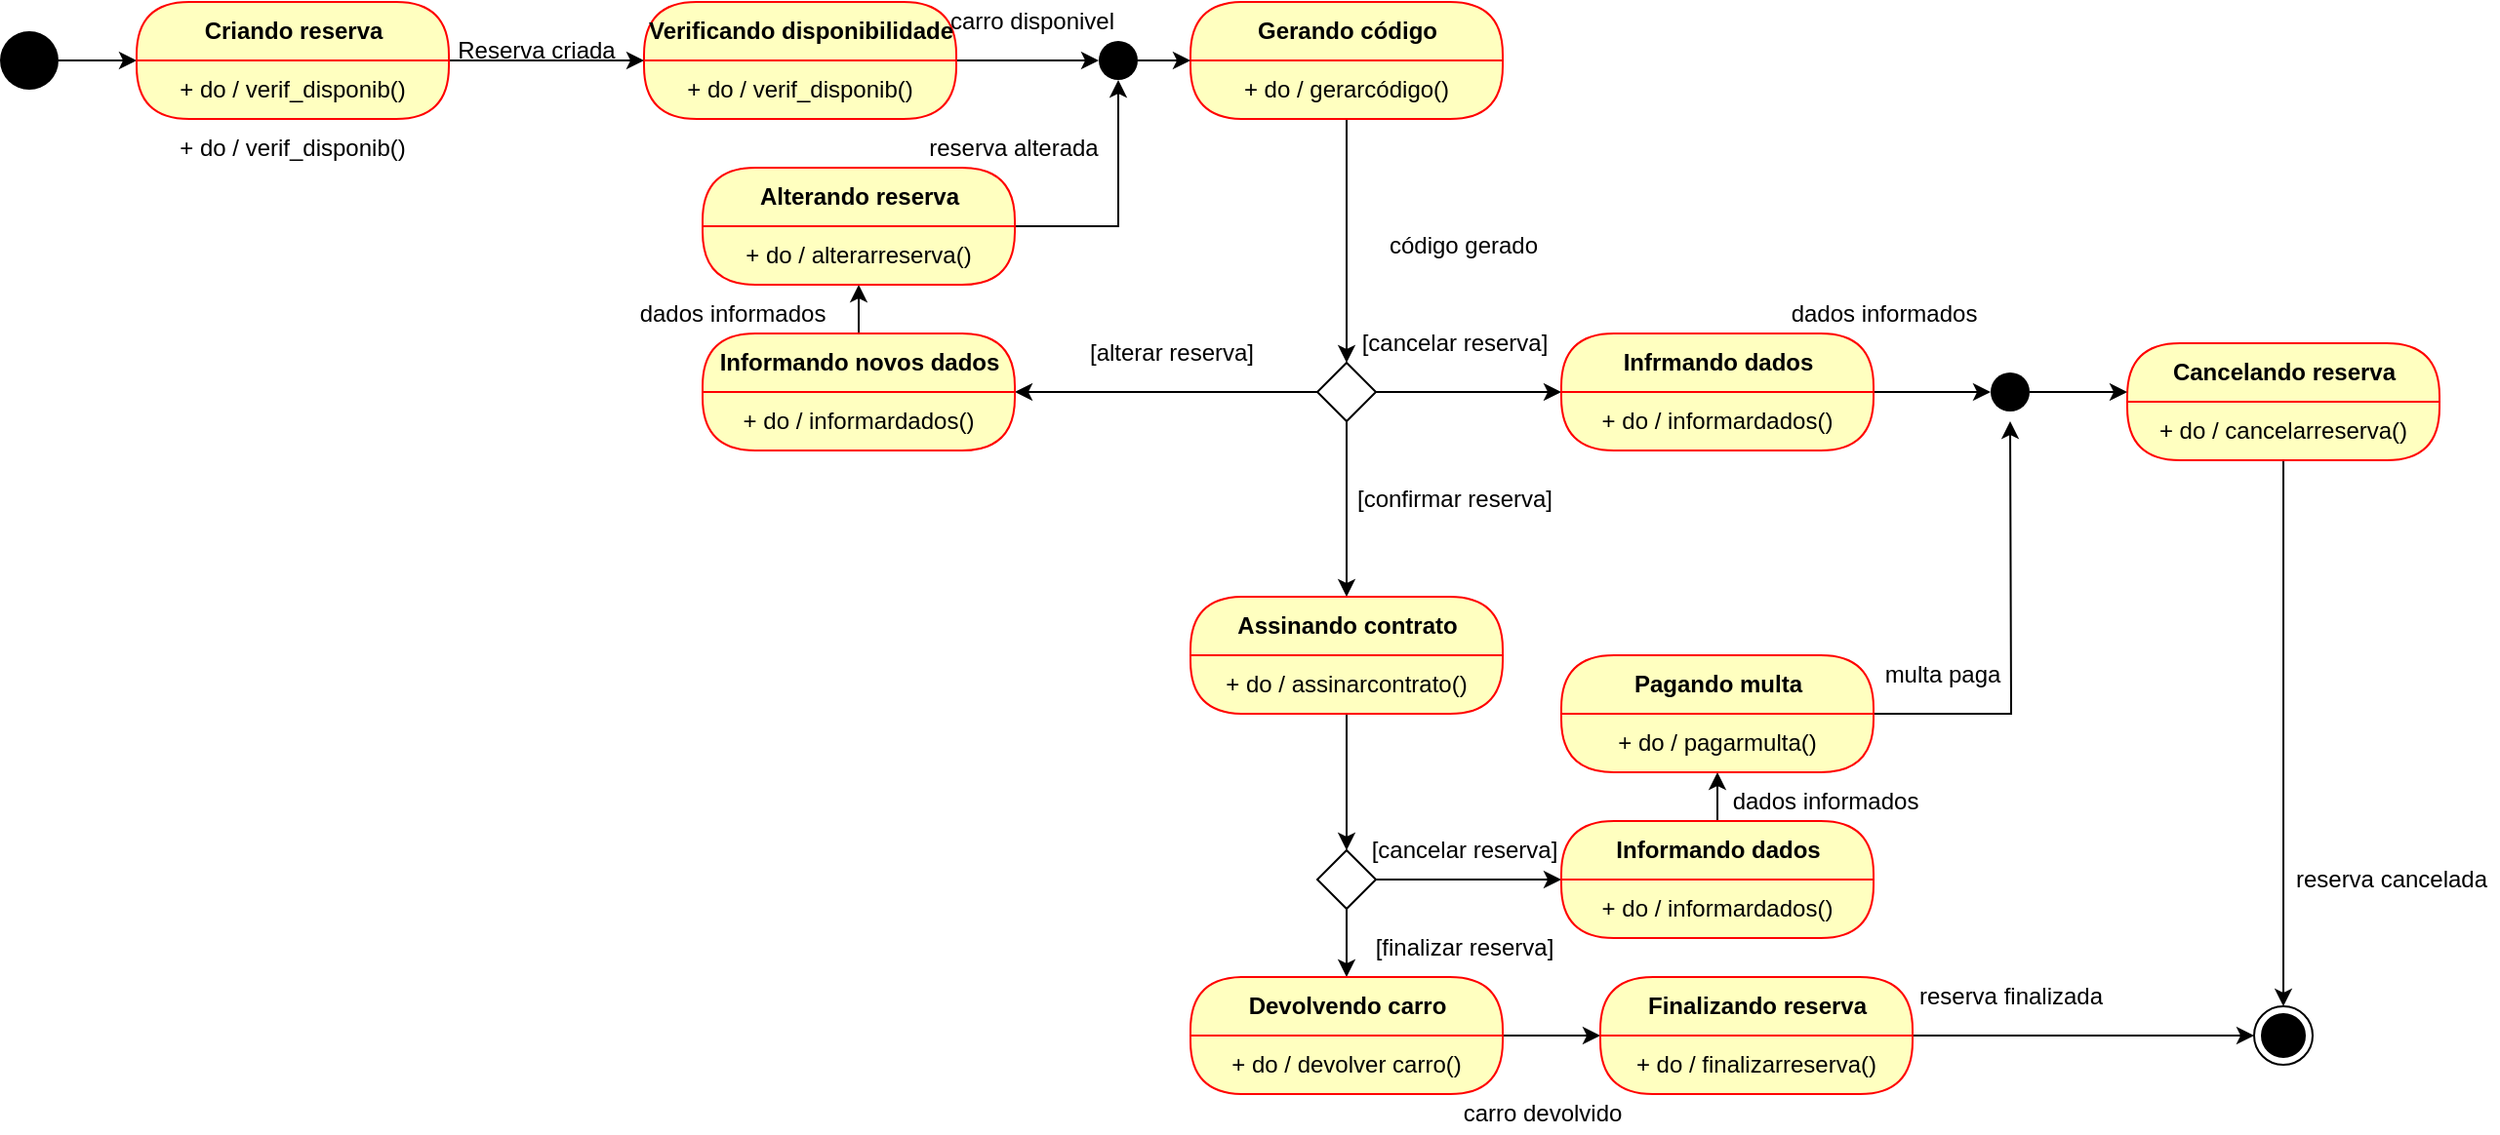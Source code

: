 <mxfile version="22.1.2" type="device">
  <diagram id="mhqWbukmq2FxmOKYo7Oc" name="Página-1">
    <mxGraphModel dx="2261" dy="844" grid="1" gridSize="10" guides="1" tooltips="1" connect="1" arrows="1" fold="1" page="1" pageScale="1" pageWidth="827" pageHeight="1169" math="0" shadow="0">
      <root>
        <mxCell id="0" />
        <mxCell id="1" parent="0" />
        <mxCell id="2JMWE4HBdI-SLsV8_ODN-9" style="edgeStyle=orthogonalEdgeStyle;rounded=0;orthogonalLoop=1;jettySize=auto;html=1;" parent="1" source="2JMWE4HBdI-SLsV8_ODN-2" edge="1">
          <mxGeometry relative="1" as="geometry">
            <mxPoint x="-90" y="85" as="targetPoint" />
          </mxGeometry>
        </mxCell>
        <mxCell id="2JMWE4HBdI-SLsV8_ODN-2" value="" style="ellipse;fillColor=#000000;strokeColor=none;" parent="1" vertex="1">
          <mxGeometry x="-160" y="70" width="30" height="30" as="geometry" />
        </mxCell>
        <mxCell id="qkM7CXeB7Ian-T2rjiAB-50" style="edgeStyle=orthogonalEdgeStyle;rounded=0;orthogonalLoop=1;jettySize=auto;html=1;entryX=0;entryY=0.5;entryDx=0;entryDy=0;" parent="1" source="2JMWE4HBdI-SLsV8_ODN-3" target="qkM7CXeB7Ian-T2rjiAB-47" edge="1">
          <mxGeometry relative="1" as="geometry" />
        </mxCell>
        <mxCell id="2JMWE4HBdI-SLsV8_ODN-3" value="Verificando disponibilidade" style="swimlane;html=1;fontStyle=1;align=center;verticalAlign=middle;childLayout=stackLayout;horizontal=1;startSize=30;horizontalStack=0;resizeParent=0;resizeLast=1;container=0;fontColor=#000000;collapsible=0;rounded=1;arcSize=30;strokeColor=#ff0000;fillColor=#ffffc0;swimlaneFillColor=#ffffc0;dropTarget=0;" parent="1" vertex="1">
          <mxGeometry x="170" y="55" width="160" height="60" as="geometry" />
        </mxCell>
        <mxCell id="2JMWE4HBdI-SLsV8_ODN-4" value="+ do / verif_disponib()" style="text;html=1;strokeColor=none;fillColor=none;align=center;verticalAlign=middle;spacingLeft=4;spacingRight=4;whiteSpace=wrap;overflow=hidden;rotatable=0;fontColor=#000000;" parent="2JMWE4HBdI-SLsV8_ODN-3" vertex="1">
          <mxGeometry y="30" width="160" height="30" as="geometry" />
        </mxCell>
        <mxCell id="2JMWE4HBdI-SLsV8_ODN-11" value="Subtitle" style="text;html=1;strokeColor=none;fillColor=none;align=center;verticalAlign=middle;spacingLeft=4;spacingRight=4;whiteSpace=wrap;overflow=hidden;rotatable=0;fontColor=#000000;" parent="2JMWE4HBdI-SLsV8_ODN-3" vertex="1">
          <mxGeometry y="60" width="160" as="geometry" />
        </mxCell>
        <mxCell id="qkM7CXeB7Ian-T2rjiAB-78" value="+ do / alterarreserva()" style="text;html=1;strokeColor=none;fillColor=none;align=center;verticalAlign=middle;spacingLeft=4;spacingRight=4;whiteSpace=wrap;overflow=hidden;rotatable=0;fontColor=#000000;" parent="2JMWE4HBdI-SLsV8_ODN-3" vertex="1">
          <mxGeometry y="60" width="160" as="geometry" />
        </mxCell>
        <mxCell id="2JMWE4HBdI-SLsV8_ODN-19" style="edgeStyle=orthogonalEdgeStyle;rounded=0;orthogonalLoop=1;jettySize=auto;html=1;" parent="1" source="2JMWE4HBdI-SLsV8_ODN-12" edge="1">
          <mxGeometry relative="1" as="geometry">
            <mxPoint x="530" y="240" as="targetPoint" />
          </mxGeometry>
        </mxCell>
        <mxCell id="2JMWE4HBdI-SLsV8_ODN-12" value="Gerando código" style="swimlane;html=1;fontStyle=1;align=center;verticalAlign=middle;childLayout=stackLayout;horizontal=1;startSize=30;horizontalStack=0;resizeParent=0;resizeLast=1;container=0;fontColor=#000000;collapsible=0;rounded=1;arcSize=30;strokeColor=#ff0000;fillColor=#ffffc0;swimlaneFillColor=#ffffc0;dropTarget=0;" parent="1" vertex="1">
          <mxGeometry x="450" y="55" width="160" height="60" as="geometry" />
        </mxCell>
        <mxCell id="2JMWE4HBdI-SLsV8_ODN-13" value="+ do / gerarcódigo()" style="text;html=1;strokeColor=none;fillColor=none;align=center;verticalAlign=middle;spacingLeft=4;spacingRight=4;whiteSpace=wrap;overflow=hidden;rotatable=0;fontColor=#000000;" parent="2JMWE4HBdI-SLsV8_ODN-12" vertex="1">
          <mxGeometry y="30" width="160" height="30" as="geometry" />
        </mxCell>
        <mxCell id="2JMWE4HBdI-SLsV8_ODN-14" value="Subtitle" style="text;html=1;strokeColor=none;fillColor=none;align=center;verticalAlign=middle;spacingLeft=4;spacingRight=4;whiteSpace=wrap;overflow=hidden;rotatable=0;fontColor=#000000;" parent="2JMWE4HBdI-SLsV8_ODN-12" vertex="1">
          <mxGeometry y="60" width="160" as="geometry" />
        </mxCell>
        <mxCell id="2JMWE4HBdI-SLsV8_ODN-16" value="Reserva criada" style="text;html=1;strokeColor=none;fillColor=none;align=center;verticalAlign=middle;whiteSpace=wrap;rounded=0;" parent="1" vertex="1">
          <mxGeometry x="60" y="70" width="110" height="20" as="geometry" />
        </mxCell>
        <mxCell id="2JMWE4HBdI-SLsV8_ODN-17" value="carro disponivel" style="text;html=1;strokeColor=none;fillColor=none;align=center;verticalAlign=middle;whiteSpace=wrap;rounded=0;" parent="1" vertex="1">
          <mxGeometry x="324" y="55" width="90" height="20" as="geometry" />
        </mxCell>
        <mxCell id="2JMWE4HBdI-SLsV8_ODN-20" value="código gerado" style="text;html=1;strokeColor=none;fillColor=none;align=center;verticalAlign=middle;whiteSpace=wrap;rounded=0;" parent="1" vertex="1">
          <mxGeometry x="540" y="170" width="100" height="20" as="geometry" />
        </mxCell>
        <mxCell id="2JMWE4HBdI-SLsV8_ODN-42" value="" style="ellipse;html=1;shape=endState;fillColor=#000000;strokeColor=#000000;" parent="1" vertex="1">
          <mxGeometry x="995" y="570" width="30" height="30" as="geometry" />
        </mxCell>
        <mxCell id="qkM7CXeB7Ian-T2rjiAB-10" style="edgeStyle=orthogonalEdgeStyle;rounded=0;orthogonalLoop=1;jettySize=auto;html=1;" parent="1" source="IKNXcpza5GRsG5D0cPsy-1" edge="1">
          <mxGeometry relative="1" as="geometry">
            <mxPoint x="360" y="255" as="targetPoint" />
          </mxGeometry>
        </mxCell>
        <mxCell id="qkM7CXeB7Ian-T2rjiAB-15" style="edgeStyle=orthogonalEdgeStyle;rounded=0;orthogonalLoop=1;jettySize=auto;html=1;entryX=0.5;entryY=0;entryDx=0;entryDy=0;" parent="1" source="IKNXcpza5GRsG5D0cPsy-1" target="qkM7CXeB7Ian-T2rjiAB-11" edge="1">
          <mxGeometry relative="1" as="geometry" />
        </mxCell>
        <mxCell id="qkM7CXeB7Ian-T2rjiAB-16" style="edgeStyle=orthogonalEdgeStyle;rounded=0;orthogonalLoop=1;jettySize=auto;html=1;" parent="1" source="IKNXcpza5GRsG5D0cPsy-1" edge="1">
          <mxGeometry relative="1" as="geometry">
            <mxPoint x="640" y="255" as="targetPoint" />
          </mxGeometry>
        </mxCell>
        <mxCell id="IKNXcpza5GRsG5D0cPsy-1" value="" style="rhombus;" parent="1" vertex="1">
          <mxGeometry x="515" y="240" width="30" height="30" as="geometry" />
        </mxCell>
        <mxCell id="IKNXcpza5GRsG5D0cPsy-8" value="[confirmar reserva]" style="text;html=1;align=center;verticalAlign=middle;resizable=0;points=[];autosize=1;" parent="1" vertex="1">
          <mxGeometry x="525" y="300" width="120" height="20" as="geometry" />
        </mxCell>
        <mxCell id="qkM7CXeB7Ian-T2rjiAB-48" style="edgeStyle=orthogonalEdgeStyle;rounded=0;orthogonalLoop=1;jettySize=auto;html=1;entryX=0.5;entryY=1;entryDx=0;entryDy=0;" parent="1" source="qkM7CXeB7Ian-T2rjiAB-7" target="qkM7CXeB7Ian-T2rjiAB-41" edge="1">
          <mxGeometry relative="1" as="geometry" />
        </mxCell>
        <mxCell id="qkM7CXeB7Ian-T2rjiAB-7" value="Informando novos dados" style="swimlane;html=1;fontStyle=1;align=center;verticalAlign=middle;childLayout=stackLayout;horizontal=1;startSize=30;horizontalStack=0;resizeParent=0;resizeLast=1;container=0;fontColor=#000000;collapsible=0;rounded=1;arcSize=30;strokeColor=#ff0000;fillColor=#ffffc0;swimlaneFillColor=#ffffc0;dropTarget=0;" parent="1" vertex="1">
          <mxGeometry x="200" y="225" width="160" height="60" as="geometry" />
        </mxCell>
        <mxCell id="qkM7CXeB7Ian-T2rjiAB-8" value="+ do / informardados()" style="text;html=1;strokeColor=none;fillColor=none;align=center;verticalAlign=middle;spacingLeft=4;spacingRight=4;whiteSpace=wrap;overflow=hidden;rotatable=0;fontColor=#000000;" parent="qkM7CXeB7Ian-T2rjiAB-7" vertex="1">
          <mxGeometry y="30" width="160" height="30" as="geometry" />
        </mxCell>
        <mxCell id="qkM7CXeB7Ian-T2rjiAB-9" value="Subtitle" style="text;html=1;strokeColor=none;fillColor=none;align=center;verticalAlign=middle;spacingLeft=4;spacingRight=4;whiteSpace=wrap;overflow=hidden;rotatable=0;fontColor=#000000;" parent="qkM7CXeB7Ian-T2rjiAB-7" vertex="1">
          <mxGeometry y="60" width="160" as="geometry" />
        </mxCell>
        <mxCell id="qkM7CXeB7Ian-T2rjiAB-32" style="edgeStyle=orthogonalEdgeStyle;rounded=0;orthogonalLoop=1;jettySize=auto;html=1;entryX=0.5;entryY=0;entryDx=0;entryDy=0;" parent="1" source="qkM7CXeB7Ian-T2rjiAB-11" target="qkM7CXeB7Ian-T2rjiAB-31" edge="1">
          <mxGeometry relative="1" as="geometry" />
        </mxCell>
        <mxCell id="qkM7CXeB7Ian-T2rjiAB-11" value="Assinando contrato" style="swimlane;html=1;fontStyle=1;align=center;verticalAlign=middle;childLayout=stackLayout;horizontal=1;startSize=30;horizontalStack=0;resizeParent=0;resizeLast=1;container=0;fontColor=#000000;collapsible=0;rounded=1;arcSize=30;strokeColor=#ff0000;fillColor=#ffffc0;swimlaneFillColor=#ffffc0;dropTarget=0;" parent="1" vertex="1">
          <mxGeometry x="450" y="360" width="160" height="60" as="geometry" />
        </mxCell>
        <mxCell id="qkM7CXeB7Ian-T2rjiAB-12" value="+ do / assinarcontrato()" style="text;html=1;strokeColor=none;fillColor=none;align=center;verticalAlign=middle;spacingLeft=4;spacingRight=4;whiteSpace=wrap;overflow=hidden;rotatable=0;fontColor=#000000;" parent="qkM7CXeB7Ian-T2rjiAB-11" vertex="1">
          <mxGeometry y="30" width="160" height="30" as="geometry" />
        </mxCell>
        <mxCell id="qkM7CXeB7Ian-T2rjiAB-13" value="Subtitle" style="text;html=1;strokeColor=none;fillColor=none;align=center;verticalAlign=middle;spacingLeft=4;spacingRight=4;whiteSpace=wrap;overflow=hidden;rotatable=0;fontColor=#000000;" parent="qkM7CXeB7Ian-T2rjiAB-11" vertex="1">
          <mxGeometry y="60" width="160" as="geometry" />
        </mxCell>
        <mxCell id="qkM7CXeB7Ian-T2rjiAB-106" style="edgeStyle=orthogonalEdgeStyle;rounded=0;orthogonalLoop=1;jettySize=auto;html=1;entryX=0;entryY=0.5;entryDx=0;entryDy=0;" parent="1" source="qkM7CXeB7Ian-T2rjiAB-17" target="qkM7CXeB7Ian-T2rjiAB-101" edge="1">
          <mxGeometry relative="1" as="geometry" />
        </mxCell>
        <mxCell id="qkM7CXeB7Ian-T2rjiAB-17" value="Infrmando dados" style="swimlane;html=1;fontStyle=1;align=center;verticalAlign=middle;childLayout=stackLayout;horizontal=1;startSize=30;horizontalStack=0;resizeParent=0;resizeLast=1;container=0;fontColor=#000000;collapsible=0;rounded=1;arcSize=30;strokeColor=#ff0000;fillColor=#ffffc0;swimlaneFillColor=#ffffc0;dropTarget=0;" parent="1" vertex="1">
          <mxGeometry x="640" y="225" width="160" height="60" as="geometry" />
        </mxCell>
        <mxCell id="qkM7CXeB7Ian-T2rjiAB-18" value="+ do / informardados()" style="text;html=1;strokeColor=none;fillColor=none;align=center;verticalAlign=middle;spacingLeft=4;spacingRight=4;whiteSpace=wrap;overflow=hidden;rotatable=0;fontColor=#000000;" parent="qkM7CXeB7Ian-T2rjiAB-17" vertex="1">
          <mxGeometry y="30" width="160" height="30" as="geometry" />
        </mxCell>
        <mxCell id="qkM7CXeB7Ian-T2rjiAB-19" value="Subtitle" style="text;html=1;strokeColor=none;fillColor=none;align=center;verticalAlign=middle;spacingLeft=4;spacingRight=4;whiteSpace=wrap;overflow=hidden;rotatable=0;fontColor=#000000;" parent="qkM7CXeB7Ian-T2rjiAB-17" vertex="1">
          <mxGeometry y="60" width="160" as="geometry" />
        </mxCell>
        <mxCell id="qkM7CXeB7Ian-T2rjiAB-20" value="[cancelar reserva]" style="text;html=1;align=center;verticalAlign=middle;resizable=0;points=[];autosize=1;" parent="1" vertex="1">
          <mxGeometry x="530" y="220" width="110" height="20" as="geometry" />
        </mxCell>
        <mxCell id="qkM7CXeB7Ian-T2rjiAB-21" value="[alterar reserva]" style="text;html=1;align=center;verticalAlign=middle;resizable=0;points=[];autosize=1;" parent="1" vertex="1">
          <mxGeometry x="390" y="225" width="100" height="20" as="geometry" />
        </mxCell>
        <mxCell id="qkM7CXeB7Ian-T2rjiAB-29" value="reserva cancelada" style="text;html=1;align=center;verticalAlign=middle;resizable=0;points=[];autosize=1;" parent="1" vertex="1">
          <mxGeometry x="1010" y="495" width="110" height="20" as="geometry" />
        </mxCell>
        <mxCell id="qkM7CXeB7Ian-T2rjiAB-30" value="dados informados" style="text;html=1;align=center;verticalAlign=middle;resizable=0;points=[];autosize=1;" parent="1" vertex="1">
          <mxGeometry x="160" y="205" width="110" height="20" as="geometry" />
        </mxCell>
        <mxCell id="qkM7CXeB7Ian-T2rjiAB-57" style="edgeStyle=orthogonalEdgeStyle;rounded=0;orthogonalLoop=1;jettySize=auto;html=1;entryX=0.5;entryY=0;entryDx=0;entryDy=0;" parent="1" source="qkM7CXeB7Ian-T2rjiAB-31" target="qkM7CXeB7Ian-T2rjiAB-54" edge="1">
          <mxGeometry relative="1" as="geometry" />
        </mxCell>
        <mxCell id="qkM7CXeB7Ian-T2rjiAB-59" style="edgeStyle=orthogonalEdgeStyle;rounded=0;orthogonalLoop=1;jettySize=auto;html=1;" parent="1" source="qkM7CXeB7Ian-T2rjiAB-31" edge="1">
          <mxGeometry relative="1" as="geometry">
            <mxPoint x="640" y="505" as="targetPoint" />
          </mxGeometry>
        </mxCell>
        <mxCell id="qkM7CXeB7Ian-T2rjiAB-31" value="" style="rhombus;" parent="1" vertex="1">
          <mxGeometry x="515" y="490" width="30" height="30" as="geometry" />
        </mxCell>
        <mxCell id="qkM7CXeB7Ian-T2rjiAB-111" style="edgeStyle=orthogonalEdgeStyle;rounded=0;orthogonalLoop=1;jettySize=auto;html=1;entryX=0.5;entryY=0;entryDx=0;entryDy=0;" parent="1" source="qkM7CXeB7Ian-T2rjiAB-34" target="2JMWE4HBdI-SLsV8_ODN-42" edge="1">
          <mxGeometry relative="1" as="geometry" />
        </mxCell>
        <mxCell id="qkM7CXeB7Ian-T2rjiAB-34" value="Cancelando reserva" style="swimlane;html=1;fontStyle=1;align=center;verticalAlign=middle;childLayout=stackLayout;horizontal=1;startSize=30;horizontalStack=0;resizeParent=0;resizeLast=1;container=0;fontColor=#000000;collapsible=0;rounded=1;arcSize=30;strokeColor=#ff0000;fillColor=#ffffc0;swimlaneFillColor=#ffffc0;dropTarget=0;" parent="1" vertex="1">
          <mxGeometry x="930" y="230" width="160" height="60" as="geometry" />
        </mxCell>
        <mxCell id="qkM7CXeB7Ian-T2rjiAB-35" value="+ do / cancelarreserva()" style="text;html=1;strokeColor=none;fillColor=none;align=center;verticalAlign=middle;spacingLeft=4;spacingRight=4;whiteSpace=wrap;overflow=hidden;rotatable=0;fontColor=#000000;" parent="qkM7CXeB7Ian-T2rjiAB-34" vertex="1">
          <mxGeometry y="30" width="160" height="30" as="geometry" />
        </mxCell>
        <mxCell id="qkM7CXeB7Ian-T2rjiAB-36" value="Subtitle" style="text;html=1;strokeColor=none;fillColor=none;align=center;verticalAlign=middle;spacingLeft=4;spacingRight=4;whiteSpace=wrap;overflow=hidden;rotatable=0;fontColor=#000000;" parent="qkM7CXeB7Ian-T2rjiAB-34" vertex="1">
          <mxGeometry y="60" width="160" as="geometry" />
        </mxCell>
        <mxCell id="qkM7CXeB7Ian-T2rjiAB-38" value="dados informados" style="text;html=1;align=center;verticalAlign=middle;resizable=0;points=[];autosize=1;" parent="1" vertex="1">
          <mxGeometry x="750" y="205" width="110" height="20" as="geometry" />
        </mxCell>
        <mxCell id="qkM7CXeB7Ian-T2rjiAB-49" style="edgeStyle=orthogonalEdgeStyle;rounded=0;orthogonalLoop=1;jettySize=auto;html=1;entryX=0.5;entryY=1;entryDx=0;entryDy=0;" parent="1" source="qkM7CXeB7Ian-T2rjiAB-40" target="qkM7CXeB7Ian-T2rjiAB-47" edge="1">
          <mxGeometry relative="1" as="geometry" />
        </mxCell>
        <mxCell id="qkM7CXeB7Ian-T2rjiAB-40" value="Alterando reserva" style="swimlane;html=1;fontStyle=1;align=center;verticalAlign=middle;childLayout=stackLayout;horizontal=1;startSize=30;horizontalStack=0;resizeParent=0;resizeLast=1;container=0;fontColor=#000000;collapsible=0;rounded=1;arcSize=30;strokeColor=#ff0000;fillColor=#ffffc0;swimlaneFillColor=#ffffc0;dropTarget=0;" parent="1" vertex="1">
          <mxGeometry x="200" y="140" width="160" height="60" as="geometry" />
        </mxCell>
        <mxCell id="qkM7CXeB7Ian-T2rjiAB-41" value="+ do / alterarreserva()" style="text;html=1;strokeColor=none;fillColor=none;align=center;verticalAlign=middle;spacingLeft=4;spacingRight=4;whiteSpace=wrap;overflow=hidden;rotatable=0;fontColor=#000000;" parent="qkM7CXeB7Ian-T2rjiAB-40" vertex="1">
          <mxGeometry y="30" width="160" height="30" as="geometry" />
        </mxCell>
        <mxCell id="qkM7CXeB7Ian-T2rjiAB-42" value="Subtitle" style="text;html=1;strokeColor=none;fillColor=none;align=center;verticalAlign=middle;spacingLeft=4;spacingRight=4;whiteSpace=wrap;overflow=hidden;rotatable=0;fontColor=#000000;" parent="qkM7CXeB7Ian-T2rjiAB-40" vertex="1">
          <mxGeometry y="60" width="160" as="geometry" />
        </mxCell>
        <mxCell id="qkM7CXeB7Ian-T2rjiAB-51" style="edgeStyle=orthogonalEdgeStyle;rounded=0;orthogonalLoop=1;jettySize=auto;html=1;" parent="1" source="qkM7CXeB7Ian-T2rjiAB-47" edge="1">
          <mxGeometry relative="1" as="geometry">
            <mxPoint x="450" y="85" as="targetPoint" />
          </mxGeometry>
        </mxCell>
        <mxCell id="qkM7CXeB7Ian-T2rjiAB-47" value="" style="ellipse;fillColor=#000000;strokeColor=none;" parent="1" vertex="1">
          <mxGeometry x="403" y="75" width="20" height="20" as="geometry" />
        </mxCell>
        <mxCell id="qkM7CXeB7Ian-T2rjiAB-53" value="[cancelar reserva]" style="text;html=1;align=center;verticalAlign=middle;resizable=0;points=[];autosize=1;" parent="1" vertex="1">
          <mxGeometry x="535" y="480" width="110" height="20" as="geometry" />
        </mxCell>
        <mxCell id="qkM7CXeB7Ian-T2rjiAB-82" style="edgeStyle=orthogonalEdgeStyle;rounded=0;orthogonalLoop=1;jettySize=auto;html=1;" parent="1" source="qkM7CXeB7Ian-T2rjiAB-54" edge="1">
          <mxGeometry relative="1" as="geometry">
            <mxPoint x="660" y="585" as="targetPoint" />
          </mxGeometry>
        </mxCell>
        <mxCell id="qkM7CXeB7Ian-T2rjiAB-54" value="Devolvendo carro" style="swimlane;html=1;fontStyle=1;align=center;verticalAlign=middle;childLayout=stackLayout;horizontal=1;startSize=30;horizontalStack=0;resizeParent=0;resizeLast=1;container=0;fontColor=#000000;collapsible=0;rounded=1;arcSize=30;strokeColor=#ff0000;fillColor=#ffffc0;swimlaneFillColor=#ffffc0;dropTarget=0;" parent="1" vertex="1">
          <mxGeometry x="450" y="555" width="160" height="60" as="geometry" />
        </mxCell>
        <mxCell id="qkM7CXeB7Ian-T2rjiAB-55" value="+ do / devolver carro()" style="text;html=1;strokeColor=none;fillColor=none;align=center;verticalAlign=middle;spacingLeft=4;spacingRight=4;whiteSpace=wrap;overflow=hidden;rotatable=0;fontColor=#000000;" parent="qkM7CXeB7Ian-T2rjiAB-54" vertex="1">
          <mxGeometry y="30" width="160" height="30" as="geometry" />
        </mxCell>
        <mxCell id="qkM7CXeB7Ian-T2rjiAB-56" value="Subtitle" style="text;html=1;strokeColor=none;fillColor=none;align=center;verticalAlign=middle;spacingLeft=4;spacingRight=4;whiteSpace=wrap;overflow=hidden;rotatable=0;fontColor=#000000;" parent="qkM7CXeB7Ian-T2rjiAB-54" vertex="1">
          <mxGeometry y="60" width="160" as="geometry" />
        </mxCell>
        <mxCell id="qkM7CXeB7Ian-T2rjiAB-58" value="[finalizar reserva]" style="text;html=1;align=center;verticalAlign=middle;resizable=0;points=[];autosize=1;" parent="1" vertex="1">
          <mxGeometry x="535" y="530" width="110" height="20" as="geometry" />
        </mxCell>
        <mxCell id="qkM7CXeB7Ian-T2rjiAB-66" style="edgeStyle=orthogonalEdgeStyle;rounded=0;orthogonalLoop=1;jettySize=auto;html=1;entryX=0.5;entryY=1;entryDx=0;entryDy=0;" parent="1" source="qkM7CXeB7Ian-T2rjiAB-60" target="qkM7CXeB7Ian-T2rjiAB-64" edge="1">
          <mxGeometry relative="1" as="geometry" />
        </mxCell>
        <mxCell id="qkM7CXeB7Ian-T2rjiAB-60" value="Informando dados" style="swimlane;html=1;fontStyle=1;align=center;verticalAlign=middle;childLayout=stackLayout;horizontal=1;startSize=30;horizontalStack=0;resizeParent=0;resizeLast=1;container=0;fontColor=#000000;collapsible=0;rounded=1;arcSize=30;strokeColor=#ff0000;fillColor=#ffffc0;swimlaneFillColor=#ffffc0;dropTarget=0;" parent="1" vertex="1">
          <mxGeometry x="640" y="475" width="160" height="60" as="geometry" />
        </mxCell>
        <mxCell id="qkM7CXeB7Ian-T2rjiAB-61" value="+ do / informardados()" style="text;html=1;strokeColor=none;fillColor=none;align=center;verticalAlign=middle;spacingLeft=4;spacingRight=4;whiteSpace=wrap;overflow=hidden;rotatable=0;fontColor=#000000;" parent="qkM7CXeB7Ian-T2rjiAB-60" vertex="1">
          <mxGeometry y="30" width="160" height="30" as="geometry" />
        </mxCell>
        <mxCell id="qkM7CXeB7Ian-T2rjiAB-62" value="Subtitle" style="text;html=1;strokeColor=none;fillColor=none;align=center;verticalAlign=middle;spacingLeft=4;spacingRight=4;whiteSpace=wrap;overflow=hidden;rotatable=0;fontColor=#000000;" parent="qkM7CXeB7Ian-T2rjiAB-60" vertex="1">
          <mxGeometry y="60" width="160" as="geometry" />
        </mxCell>
        <mxCell id="qkM7CXeB7Ian-T2rjiAB-107" style="edgeStyle=orthogonalEdgeStyle;rounded=0;orthogonalLoop=1;jettySize=auto;html=1;" parent="1" source="qkM7CXeB7Ian-T2rjiAB-63" edge="1">
          <mxGeometry relative="1" as="geometry">
            <mxPoint x="870" y="270" as="targetPoint" />
          </mxGeometry>
        </mxCell>
        <mxCell id="qkM7CXeB7Ian-T2rjiAB-63" value="Pagando multa" style="swimlane;html=1;fontStyle=1;align=center;verticalAlign=middle;childLayout=stackLayout;horizontal=1;startSize=30;horizontalStack=0;resizeParent=0;resizeLast=1;container=0;fontColor=#000000;collapsible=0;rounded=1;arcSize=30;strokeColor=#ff0000;fillColor=#ffffc0;swimlaneFillColor=#ffffc0;dropTarget=0;" parent="1" vertex="1">
          <mxGeometry x="640" y="390" width="160" height="60" as="geometry" />
        </mxCell>
        <mxCell id="qkM7CXeB7Ian-T2rjiAB-64" value="+ do / pagarmulta()" style="text;html=1;strokeColor=none;fillColor=none;align=center;verticalAlign=middle;spacingLeft=4;spacingRight=4;whiteSpace=wrap;overflow=hidden;rotatable=0;fontColor=#000000;" parent="qkM7CXeB7Ian-T2rjiAB-63" vertex="1">
          <mxGeometry y="30" width="160" height="30" as="geometry" />
        </mxCell>
        <mxCell id="qkM7CXeB7Ian-T2rjiAB-65" value="Subtitle" style="text;html=1;strokeColor=none;fillColor=none;align=center;verticalAlign=middle;spacingLeft=4;spacingRight=4;whiteSpace=wrap;overflow=hidden;rotatable=0;fontColor=#000000;" parent="qkM7CXeB7Ian-T2rjiAB-63" vertex="1">
          <mxGeometry y="60" width="160" as="geometry" />
        </mxCell>
        <mxCell id="qkM7CXeB7Ian-T2rjiAB-67" value="dados informados" style="text;html=1;align=center;verticalAlign=middle;resizable=0;points=[];autosize=1;" parent="1" vertex="1">
          <mxGeometry x="720" y="455" width="110" height="20" as="geometry" />
        </mxCell>
        <mxCell id="qkM7CXeB7Ian-T2rjiAB-76" style="edgeStyle=orthogonalEdgeStyle;rounded=0;orthogonalLoop=1;jettySize=auto;html=1;" parent="1" source="qkM7CXeB7Ian-T2rjiAB-73" edge="1">
          <mxGeometry relative="1" as="geometry">
            <mxPoint x="170" y="85" as="targetPoint" />
          </mxGeometry>
        </mxCell>
        <mxCell id="qkM7CXeB7Ian-T2rjiAB-73" value="Criando reserva" style="swimlane;html=1;fontStyle=1;align=center;verticalAlign=middle;childLayout=stackLayout;horizontal=1;startSize=30;horizontalStack=0;resizeParent=0;resizeLast=1;container=0;fontColor=#000000;collapsible=0;rounded=1;arcSize=30;strokeColor=#ff0000;fillColor=#ffffc0;swimlaneFillColor=#ffffc0;dropTarget=0;" parent="1" vertex="1">
          <mxGeometry x="-90" y="55" width="160" height="60" as="geometry" />
        </mxCell>
        <mxCell id="qkM7CXeB7Ian-T2rjiAB-74" value="+ do / verif_disponib()" style="text;html=1;strokeColor=none;fillColor=none;align=center;verticalAlign=middle;spacingLeft=4;spacingRight=4;whiteSpace=wrap;overflow=hidden;rotatable=0;fontColor=#000000;" parent="qkM7CXeB7Ian-T2rjiAB-73" vertex="1">
          <mxGeometry y="30" width="160" height="30" as="geometry" />
        </mxCell>
        <mxCell id="iFra2kbXSznqMyYs3x5s-1" value="+ do / verif_disponib()" style="text;html=1;strokeColor=none;fillColor=none;align=center;verticalAlign=middle;spacingLeft=4;spacingRight=4;whiteSpace=wrap;overflow=hidden;rotatable=0;fontColor=#000000;" vertex="1" parent="qkM7CXeB7Ian-T2rjiAB-73">
          <mxGeometry y="60" width="160" height="30" as="geometry" />
        </mxCell>
        <mxCell id="qkM7CXeB7Ian-T2rjiAB-75" value="Subtitle" style="text;html=1;strokeColor=none;fillColor=none;align=center;verticalAlign=middle;spacingLeft=4;spacingRight=4;whiteSpace=wrap;overflow=hidden;rotatable=0;fontColor=#000000;" parent="qkM7CXeB7Ian-T2rjiAB-73" vertex="1">
          <mxGeometry y="90" width="160" height="-30" as="geometry" />
        </mxCell>
        <mxCell id="qkM7CXeB7Ian-T2rjiAB-79" value="reserva alterada" style="text;html=1;align=center;verticalAlign=middle;resizable=0;points=[];autosize=1;" parent="1" vertex="1">
          <mxGeometry x="309" y="120" width="100" height="20" as="geometry" />
        </mxCell>
        <mxCell id="qkM7CXeB7Ian-T2rjiAB-86" style="edgeStyle=orthogonalEdgeStyle;rounded=0;orthogonalLoop=1;jettySize=auto;html=1;entryX=0;entryY=0.5;entryDx=0;entryDy=0;" parent="1" source="qkM7CXeB7Ian-T2rjiAB-83" target="2JMWE4HBdI-SLsV8_ODN-42" edge="1">
          <mxGeometry relative="1" as="geometry">
            <mxPoint x="990" y="585" as="targetPoint" />
          </mxGeometry>
        </mxCell>
        <mxCell id="qkM7CXeB7Ian-T2rjiAB-83" value="Finalizando reserva" style="swimlane;html=1;fontStyle=1;align=center;verticalAlign=middle;childLayout=stackLayout;horizontal=1;startSize=30;horizontalStack=0;resizeParent=0;resizeLast=1;container=0;fontColor=#000000;collapsible=0;rounded=1;arcSize=30;strokeColor=#ff0000;fillColor=#ffffc0;swimlaneFillColor=#ffffc0;dropTarget=0;" parent="1" vertex="1">
          <mxGeometry x="660" y="555" width="160" height="60" as="geometry" />
        </mxCell>
        <mxCell id="qkM7CXeB7Ian-T2rjiAB-84" value="+ do / finalizarreserva()" style="text;html=1;strokeColor=none;fillColor=none;align=center;verticalAlign=middle;spacingLeft=4;spacingRight=4;whiteSpace=wrap;overflow=hidden;rotatable=0;fontColor=#000000;" parent="qkM7CXeB7Ian-T2rjiAB-83" vertex="1">
          <mxGeometry y="30" width="160" height="30" as="geometry" />
        </mxCell>
        <mxCell id="qkM7CXeB7Ian-T2rjiAB-85" value="Subtitle" style="text;html=1;strokeColor=none;fillColor=none;align=center;verticalAlign=middle;spacingLeft=4;spacingRight=4;whiteSpace=wrap;overflow=hidden;rotatable=0;fontColor=#000000;" parent="qkM7CXeB7Ian-T2rjiAB-83" vertex="1">
          <mxGeometry y="60" width="160" as="geometry" />
        </mxCell>
        <mxCell id="qkM7CXeB7Ian-T2rjiAB-96" value="carro devolvido" style="text;html=1;align=center;verticalAlign=middle;resizable=0;points=[];autosize=1;" parent="1" vertex="1">
          <mxGeometry x="580" y="615" width="100" height="20" as="geometry" />
        </mxCell>
        <mxCell id="qkM7CXeB7Ian-T2rjiAB-97" value="reserva finalizada" style="text;html=1;align=center;verticalAlign=middle;resizable=0;points=[];autosize=1;" parent="1" vertex="1">
          <mxGeometry x="815" y="555" width="110" height="20" as="geometry" />
        </mxCell>
        <mxCell id="qkM7CXeB7Ian-T2rjiAB-98" value="multa paga" style="text;html=1;align=center;verticalAlign=middle;resizable=0;points=[];autosize=1;" parent="1" vertex="1">
          <mxGeometry x="800" y="390" width="70" height="20" as="geometry" />
        </mxCell>
        <mxCell id="qkM7CXeB7Ian-T2rjiAB-108" style="edgeStyle=orthogonalEdgeStyle;rounded=0;orthogonalLoop=1;jettySize=auto;html=1;" parent="1" source="qkM7CXeB7Ian-T2rjiAB-101" edge="1">
          <mxGeometry relative="1" as="geometry">
            <mxPoint x="930" y="255" as="targetPoint" />
          </mxGeometry>
        </mxCell>
        <mxCell id="qkM7CXeB7Ian-T2rjiAB-101" value="" style="ellipse;fillColor=#000000;strokeColor=none;" parent="1" vertex="1">
          <mxGeometry x="860" y="245" width="20" height="20" as="geometry" />
        </mxCell>
      </root>
    </mxGraphModel>
  </diagram>
</mxfile>
